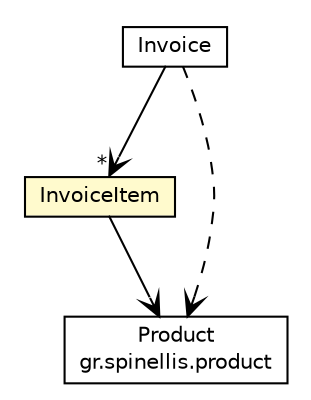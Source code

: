 #!/usr/local/bin/dot
#
# Class diagram 
# Generated by UmlGraph version 4.4 (http://www.spinellis.gr/sw/umlgraph)
#

digraph G {
	edge [fontname="Helvetica",fontsize=10,labelfontname="Helvetica",labelfontsize=10];
	node [fontname="Helvetica",fontsize=10,shape=plaintext];
	// gr.spinellis.invoice.InvoiceItem
	c12 [label=<<table border="0" cellborder="1" cellspacing="0" cellpadding="2" port="p" bgcolor="lemonChiffon" href="./InvoiceItem.html"><tr><td><table border="0" cellspacing="0" cellpadding="1"><tr><td> InvoiceItem </td></tr></table></td></tr></table>>, fontname="Helvetica", fontcolor="black", fontsize=10.0];
	// gr.spinellis.invoice.Invoice
	c16 [label=<<table border="0" cellborder="1" cellspacing="0" cellpadding="2" port="p" href="./Invoice.html"><tr><td><table border="0" cellspacing="0" cellpadding="1"><tr><td> Invoice </td></tr></table></td></tr></table>>, fontname="Helvetica", fontcolor="black", fontsize=10.0];
	// gr.spinellis.product.Product
	c20 [label=<<table border="0" cellborder="1" cellspacing="0" cellpadding="2" port="p" href="../product/Product.html"><tr><td><table border="0" cellspacing="0" cellpadding="1"><tr><td> Product </td></tr><tr><td> gr.spinellis.product </td></tr></table></td></tr></table>>, fontname="Helvetica", fontcolor="black", fontsize=10.0];
	// gr.spinellis.invoice.InvoiceItem navassoc gr.spinellis.product.Product
	c12:p -> c20:p [taillabel="", label="", headlabel="", fontname="Helvetica", fontcolor="black", fontsize=10.0, color="black", arrowhead=open];
	// gr.spinellis.invoice.Invoice navassoc gr.spinellis.invoice.InvoiceItem
	c16:p -> c12:p [taillabel="", label="", headlabel="*", fontname="Helvetica", fontcolor="black", fontsize=10.0, color="black", arrowhead=open];
	// gr.spinellis.invoice.Invoice depend gr.spinellis.product.Product
	c16:p -> c20:p [taillabel="", label="", headlabel="", fontname="Helvetica", fontcolor="black", fontsize=10.0, color="black", arrowhead=open, style=dashed];
}

